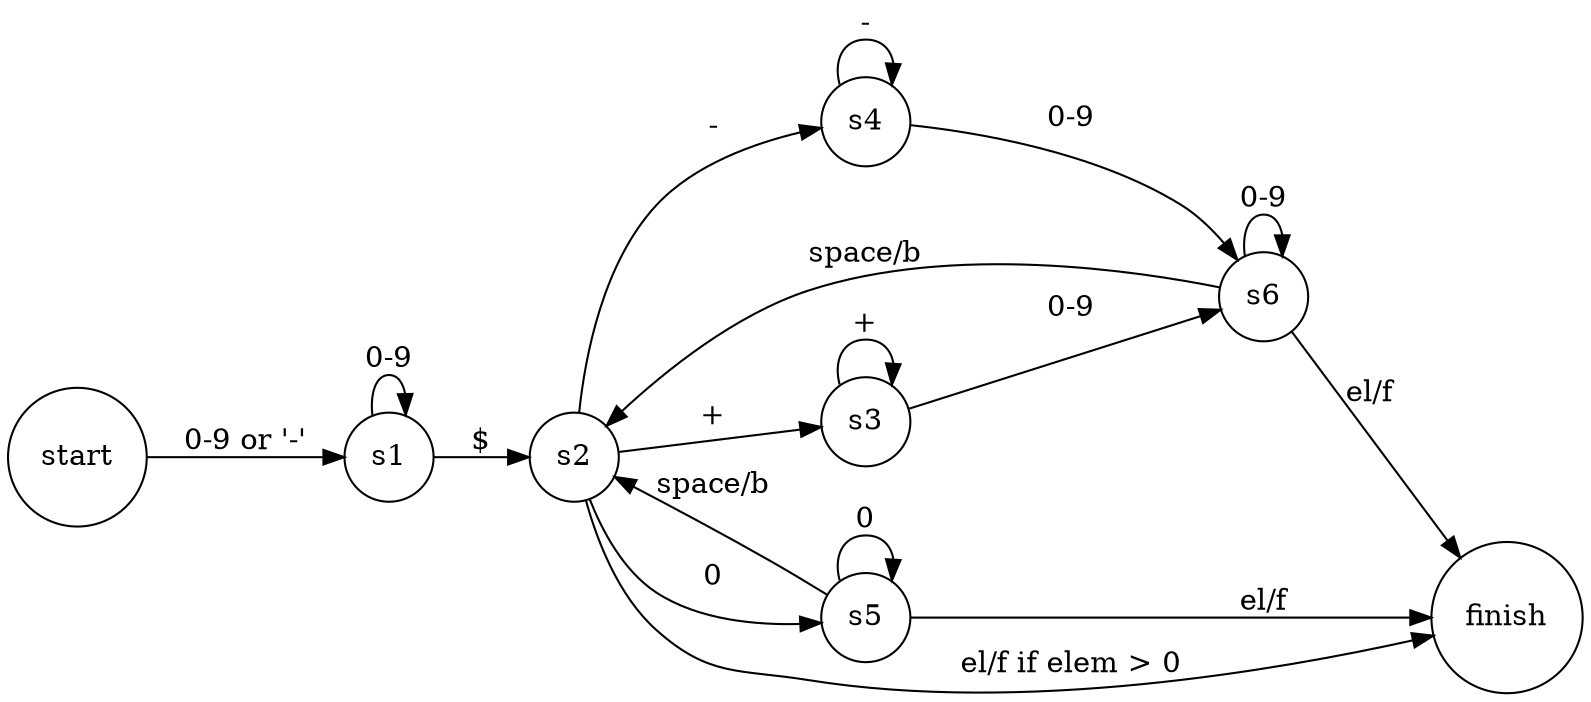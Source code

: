 digraph automaton_2 {
rankdir="LR";
node [shape = circle];
start -> s1 [label = "0-9 or '-'"];

s1 -> s1 [label = "0-9"];
s1 -> s2 [label = "$"];

s2 -> s3 [label = "+"];
s2 -> s4 [label = "-"];
s2 -> s5 [label = "0"];
s2 -> finish [label = "el/f if elem > 0"]

s3 -> s3 [label = "+"];
s3 -> s6 [label = "0-9"];

s4 -> s4 [label = "-"];
s4 -> s6 [label = "0-9"];

s5 -> s5 [label = "0"];
s5 -> s2 [label = "space/b"];
s5 -> finish [label = "el/f"];

s6 -> s6 [label = "0-9"]
s6 -> s2 [label = "space/b"];
s6 -> finish [label = "el/f"];
}
